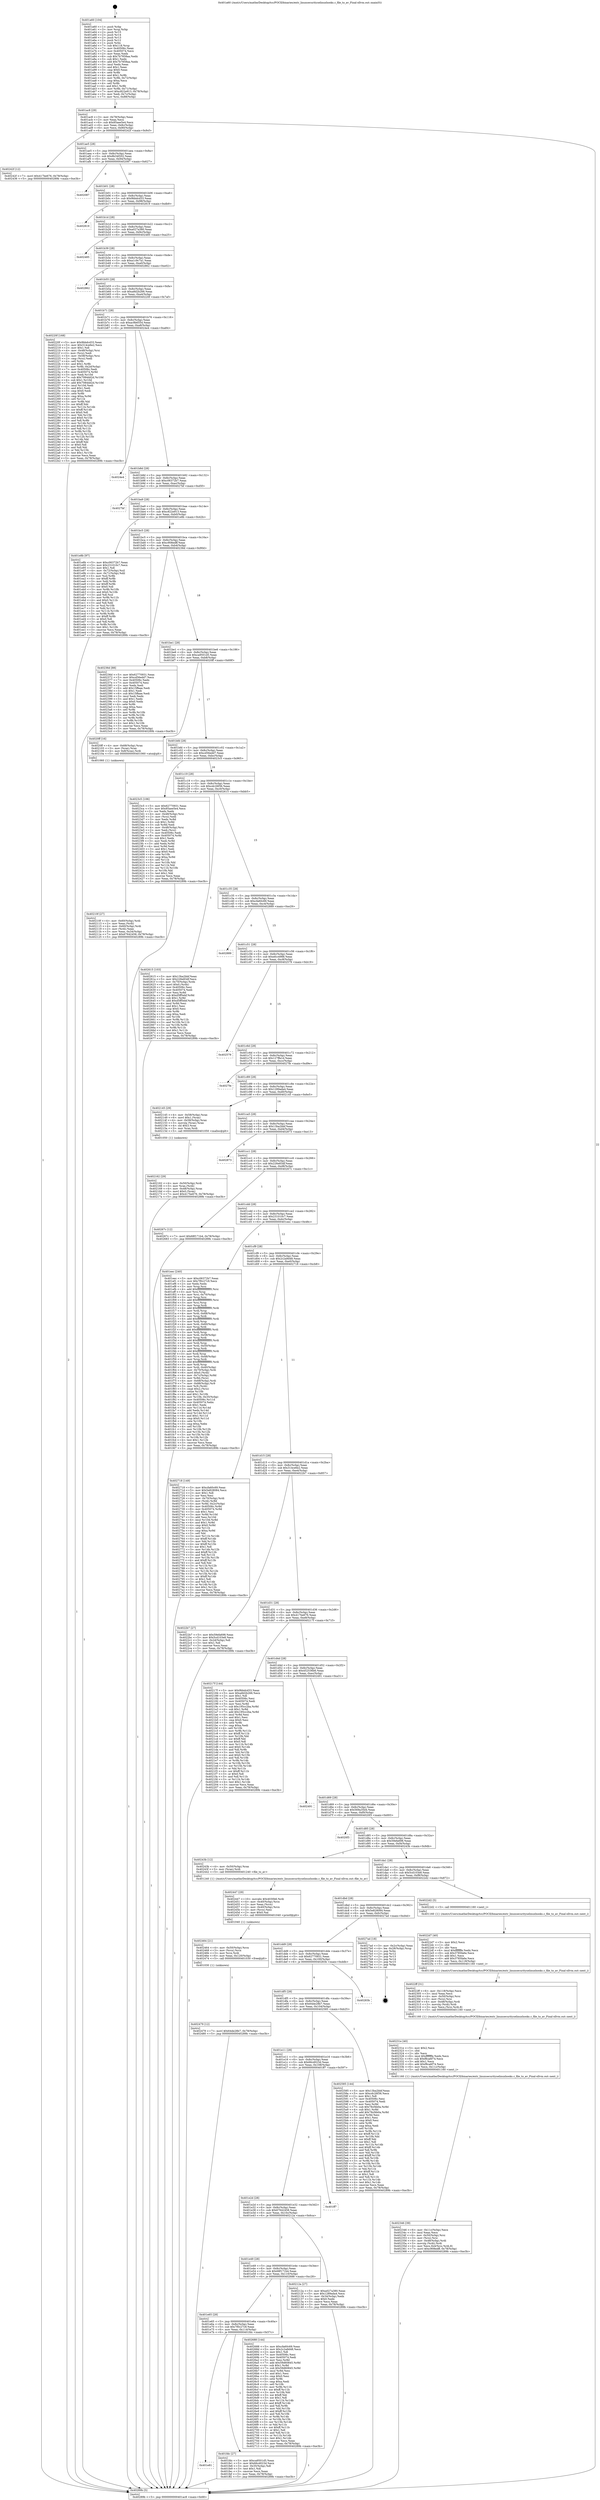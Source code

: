 digraph "0x401a60" {
  label = "0x401a60 (/mnt/c/Users/mathe/Desktop/tcc/POCII/binaries/extr_linuxsecurityselinuxhooks.c_file_to_av_Final-ollvm.out::main(0))"
  labelloc = "t"
  node[shape=record]

  Entry [label="",width=0.3,height=0.3,shape=circle,fillcolor=black,style=filled]
  "0x401ac8" [label="{
     0x401ac8 [29]\l
     | [instrs]\l
     &nbsp;&nbsp;0x401ac8 \<+3\>: mov -0x78(%rbp),%eax\l
     &nbsp;&nbsp;0x401acb \<+2\>: mov %eax,%ecx\l
     &nbsp;&nbsp;0x401acd \<+6\>: sub $0x85aee5e4,%ecx\l
     &nbsp;&nbsp;0x401ad3 \<+6\>: mov %eax,-0x8c(%rbp)\l
     &nbsp;&nbsp;0x401ad9 \<+6\>: mov %ecx,-0x90(%rbp)\l
     &nbsp;&nbsp;0x401adf \<+6\>: je 000000000040242f \<main+0x9cf\>\l
  }"]
  "0x40242f" [label="{
     0x40242f [12]\l
     | [instrs]\l
     &nbsp;&nbsp;0x40242f \<+7\>: movl $0x417be676,-0x78(%rbp)\l
     &nbsp;&nbsp;0x402436 \<+5\>: jmp 000000000040289b \<main+0xe3b\>\l
  }"]
  "0x401ae5" [label="{
     0x401ae5 [28]\l
     | [instrs]\l
     &nbsp;&nbsp;0x401ae5 \<+5\>: jmp 0000000000401aea \<main+0x8a\>\l
     &nbsp;&nbsp;0x401aea \<+6\>: mov -0x8c(%rbp),%eax\l
     &nbsp;&nbsp;0x401af0 \<+5\>: sub $0x8b34f202,%eax\l
     &nbsp;&nbsp;0x401af5 \<+6\>: mov %eax,-0x94(%rbp)\l
     &nbsp;&nbsp;0x401afb \<+6\>: je 0000000000402087 \<main+0x627\>\l
  }"]
  Exit [label="",width=0.3,height=0.3,shape=circle,fillcolor=black,style=filled,peripheries=2]
  "0x402087" [label="{
     0x402087\l
  }", style=dashed]
  "0x401b01" [label="{
     0x401b01 [28]\l
     | [instrs]\l
     &nbsp;&nbsp;0x401b01 \<+5\>: jmp 0000000000401b06 \<main+0xa6\>\l
     &nbsp;&nbsp;0x401b06 \<+6\>: mov -0x8c(%rbp),%eax\l
     &nbsp;&nbsp;0x401b0c \<+5\>: sub $0x9bbdcd33,%eax\l
     &nbsp;&nbsp;0x401b11 \<+6\>: mov %eax,-0x98(%rbp)\l
     &nbsp;&nbsp;0x401b17 \<+6\>: je 0000000000402819 \<main+0xdb9\>\l
  }"]
  "0x402479" [label="{
     0x402479 [12]\l
     | [instrs]\l
     &nbsp;&nbsp;0x402479 \<+7\>: movl $0x64de28b7,-0x78(%rbp)\l
     &nbsp;&nbsp;0x402480 \<+5\>: jmp 000000000040289b \<main+0xe3b\>\l
  }"]
  "0x402819" [label="{
     0x402819\l
  }", style=dashed]
  "0x401b1d" [label="{
     0x401b1d [28]\l
     | [instrs]\l
     &nbsp;&nbsp;0x401b1d \<+5\>: jmp 0000000000401b22 \<main+0xc2\>\l
     &nbsp;&nbsp;0x401b22 \<+6\>: mov -0x8c(%rbp),%eax\l
     &nbsp;&nbsp;0x401b28 \<+5\>: sub $0xa027a380,%eax\l
     &nbsp;&nbsp;0x401b2d \<+6\>: mov %eax,-0x9c(%rbp)\l
     &nbsp;&nbsp;0x401b33 \<+6\>: je 0000000000402485 \<main+0xa25\>\l
  }"]
  "0x402464" [label="{
     0x402464 [21]\l
     | [instrs]\l
     &nbsp;&nbsp;0x402464 \<+4\>: mov -0x50(%rbp),%rcx\l
     &nbsp;&nbsp;0x402468 \<+3\>: mov (%rcx),%rcx\l
     &nbsp;&nbsp;0x40246b \<+3\>: mov %rcx,%rdi\l
     &nbsp;&nbsp;0x40246e \<+6\>: mov %eax,-0x120(%rbp)\l
     &nbsp;&nbsp;0x402474 \<+5\>: call 0000000000401030 \<free@plt\>\l
     | [calls]\l
     &nbsp;&nbsp;0x401030 \{1\} (unknown)\l
  }"]
  "0x402485" [label="{
     0x402485\l
  }", style=dashed]
  "0x401b39" [label="{
     0x401b39 [28]\l
     | [instrs]\l
     &nbsp;&nbsp;0x401b39 \<+5\>: jmp 0000000000401b3e \<main+0xde\>\l
     &nbsp;&nbsp;0x401b3e \<+6\>: mov -0x8c(%rbp),%eax\l
     &nbsp;&nbsp;0x401b44 \<+5\>: sub $0xa1c9c7a1,%eax\l
     &nbsp;&nbsp;0x401b49 \<+6\>: mov %eax,-0xa0(%rbp)\l
     &nbsp;&nbsp;0x401b4f \<+6\>: je 0000000000402862 \<main+0xe02\>\l
  }"]
  "0x402447" [label="{
     0x402447 [29]\l
     | [instrs]\l
     &nbsp;&nbsp;0x402447 \<+10\>: movabs $0x4030b6,%rdi\l
     &nbsp;&nbsp;0x402451 \<+4\>: mov -0x40(%rbp),%rcx\l
     &nbsp;&nbsp;0x402455 \<+2\>: mov %eax,(%rcx)\l
     &nbsp;&nbsp;0x402457 \<+4\>: mov -0x40(%rbp),%rcx\l
     &nbsp;&nbsp;0x40245b \<+2\>: mov (%rcx),%esi\l
     &nbsp;&nbsp;0x40245d \<+2\>: mov $0x0,%al\l
     &nbsp;&nbsp;0x40245f \<+5\>: call 0000000000401040 \<printf@plt\>\l
     | [calls]\l
     &nbsp;&nbsp;0x401040 \{1\} (unknown)\l
  }"]
  "0x402862" [label="{
     0x402862\l
  }", style=dashed]
  "0x401b55" [label="{
     0x401b55 [28]\l
     | [instrs]\l
     &nbsp;&nbsp;0x401b55 \<+5\>: jmp 0000000000401b5a \<main+0xfa\>\l
     &nbsp;&nbsp;0x401b5a \<+6\>: mov -0x8c(%rbp),%eax\l
     &nbsp;&nbsp;0x401b60 \<+5\>: sub $0xa8d2b266,%eax\l
     &nbsp;&nbsp;0x401b65 \<+6\>: mov %eax,-0xa4(%rbp)\l
     &nbsp;&nbsp;0x401b6b \<+6\>: je 000000000040220f \<main+0x7af\>\l
  }"]
  "0x402346" [label="{
     0x402346 [39]\l
     | [instrs]\l
     &nbsp;&nbsp;0x402346 \<+6\>: mov -0x11c(%rbp),%ecx\l
     &nbsp;&nbsp;0x40234c \<+3\>: imul %eax,%ecx\l
     &nbsp;&nbsp;0x40234f \<+4\>: mov -0x50(%rbp),%rsi\l
     &nbsp;&nbsp;0x402353 \<+3\>: mov (%rsi),%rsi\l
     &nbsp;&nbsp;0x402356 \<+4\>: mov -0x48(%rbp),%rdi\l
     &nbsp;&nbsp;0x40235a \<+3\>: movslq (%rdi),%rdi\l
     &nbsp;&nbsp;0x40235d \<+4\>: mov %ecx,0x4(%rsi,%rdi,8)\l
     &nbsp;&nbsp;0x402361 \<+7\>: movl $0xc908edff,-0x78(%rbp)\l
     &nbsp;&nbsp;0x402368 \<+5\>: jmp 000000000040289b \<main+0xe3b\>\l
  }"]
  "0x40220f" [label="{
     0x40220f [168]\l
     | [instrs]\l
     &nbsp;&nbsp;0x40220f \<+5\>: mov $0x9bbdcd33,%eax\l
     &nbsp;&nbsp;0x402214 \<+5\>: mov $0x314ce6e2,%ecx\l
     &nbsp;&nbsp;0x402219 \<+2\>: mov $0x1,%dl\l
     &nbsp;&nbsp;0x40221b \<+4\>: mov -0x48(%rbp),%rsi\l
     &nbsp;&nbsp;0x40221f \<+2\>: mov (%rsi),%edi\l
     &nbsp;&nbsp;0x402221 \<+4\>: mov -0x58(%rbp),%rsi\l
     &nbsp;&nbsp;0x402225 \<+2\>: cmp (%rsi),%edi\l
     &nbsp;&nbsp;0x402227 \<+4\>: setl %r8b\l
     &nbsp;&nbsp;0x40222b \<+4\>: and $0x1,%r8b\l
     &nbsp;&nbsp;0x40222f \<+4\>: mov %r8b,-0x2d(%rbp)\l
     &nbsp;&nbsp;0x402233 \<+7\>: mov 0x40506c,%edi\l
     &nbsp;&nbsp;0x40223a \<+8\>: mov 0x405074,%r9d\l
     &nbsp;&nbsp;0x402242 \<+3\>: mov %edi,%r10d\l
     &nbsp;&nbsp;0x402245 \<+7\>: sub $0x7084dd2d,%r10d\l
     &nbsp;&nbsp;0x40224c \<+4\>: sub $0x1,%r10d\l
     &nbsp;&nbsp;0x402250 \<+7\>: add $0x7084dd2d,%r10d\l
     &nbsp;&nbsp;0x402257 \<+4\>: imul %r10d,%edi\l
     &nbsp;&nbsp;0x40225b \<+3\>: and $0x1,%edi\l
     &nbsp;&nbsp;0x40225e \<+3\>: cmp $0x0,%edi\l
     &nbsp;&nbsp;0x402261 \<+4\>: sete %r8b\l
     &nbsp;&nbsp;0x402265 \<+4\>: cmp $0xa,%r9d\l
     &nbsp;&nbsp;0x402269 \<+4\>: setl %r11b\l
     &nbsp;&nbsp;0x40226d \<+3\>: mov %r8b,%bl\l
     &nbsp;&nbsp;0x402270 \<+3\>: xor $0xff,%bl\l
     &nbsp;&nbsp;0x402273 \<+3\>: mov %r11b,%r14b\l
     &nbsp;&nbsp;0x402276 \<+4\>: xor $0xff,%r14b\l
     &nbsp;&nbsp;0x40227a \<+3\>: xor $0x0,%dl\l
     &nbsp;&nbsp;0x40227d \<+3\>: mov %bl,%r15b\l
     &nbsp;&nbsp;0x402280 \<+4\>: and $0x0,%r15b\l
     &nbsp;&nbsp;0x402284 \<+3\>: and %dl,%r8b\l
     &nbsp;&nbsp;0x402287 \<+3\>: mov %r14b,%r12b\l
     &nbsp;&nbsp;0x40228a \<+4\>: and $0x0,%r12b\l
     &nbsp;&nbsp;0x40228e \<+3\>: and %dl,%r11b\l
     &nbsp;&nbsp;0x402291 \<+3\>: or %r8b,%r15b\l
     &nbsp;&nbsp;0x402294 \<+3\>: or %r11b,%r12b\l
     &nbsp;&nbsp;0x402297 \<+3\>: xor %r12b,%r15b\l
     &nbsp;&nbsp;0x40229a \<+3\>: or %r14b,%bl\l
     &nbsp;&nbsp;0x40229d \<+3\>: xor $0xff,%bl\l
     &nbsp;&nbsp;0x4022a0 \<+3\>: or $0x0,%dl\l
     &nbsp;&nbsp;0x4022a3 \<+2\>: and %dl,%bl\l
     &nbsp;&nbsp;0x4022a5 \<+3\>: or %bl,%r15b\l
     &nbsp;&nbsp;0x4022a8 \<+4\>: test $0x1,%r15b\l
     &nbsp;&nbsp;0x4022ac \<+3\>: cmovne %ecx,%eax\l
     &nbsp;&nbsp;0x4022af \<+3\>: mov %eax,-0x78(%rbp)\l
     &nbsp;&nbsp;0x4022b2 \<+5\>: jmp 000000000040289b \<main+0xe3b\>\l
  }"]
  "0x401b71" [label="{
     0x401b71 [28]\l
     | [instrs]\l
     &nbsp;&nbsp;0x401b71 \<+5\>: jmp 0000000000401b76 \<main+0x116\>\l
     &nbsp;&nbsp;0x401b76 \<+6\>: mov -0x8c(%rbp),%eax\l
     &nbsp;&nbsp;0x401b7c \<+5\>: sub $0xac9b6554,%eax\l
     &nbsp;&nbsp;0x401b81 \<+6\>: mov %eax,-0xa8(%rbp)\l
     &nbsp;&nbsp;0x401b87 \<+6\>: je 00000000004024e4 \<main+0xa84\>\l
  }"]
  "0x40231e" [label="{
     0x40231e [40]\l
     | [instrs]\l
     &nbsp;&nbsp;0x40231e \<+5\>: mov $0x2,%ecx\l
     &nbsp;&nbsp;0x402323 \<+1\>: cltd\l
     &nbsp;&nbsp;0x402324 \<+2\>: idiv %ecx\l
     &nbsp;&nbsp;0x402326 \<+6\>: imul $0xfffffffe,%edx,%ecx\l
     &nbsp;&nbsp;0x40232c \<+6\>: sub $0xf8ca6f74,%ecx\l
     &nbsp;&nbsp;0x402332 \<+3\>: add $0x1,%ecx\l
     &nbsp;&nbsp;0x402335 \<+6\>: add $0xf8ca6f74,%ecx\l
     &nbsp;&nbsp;0x40233b \<+6\>: mov %ecx,-0x11c(%rbp)\l
     &nbsp;&nbsp;0x402341 \<+5\>: call 0000000000401160 \<next_i\>\l
     | [calls]\l
     &nbsp;&nbsp;0x401160 \{1\} (/mnt/c/Users/mathe/Desktop/tcc/POCII/binaries/extr_linuxsecurityselinuxhooks.c_file_to_av_Final-ollvm.out::next_i)\l
  }"]
  "0x4024e4" [label="{
     0x4024e4\l
  }", style=dashed]
  "0x401b8d" [label="{
     0x401b8d [28]\l
     | [instrs]\l
     &nbsp;&nbsp;0x401b8d \<+5\>: jmp 0000000000401b92 \<main+0x132\>\l
     &nbsp;&nbsp;0x401b92 \<+6\>: mov -0x8c(%rbp),%eax\l
     &nbsp;&nbsp;0x401b98 \<+5\>: sub $0xc06372b7,%eax\l
     &nbsp;&nbsp;0x401b9d \<+6\>: mov %eax,-0xac(%rbp)\l
     &nbsp;&nbsp;0x401ba3 \<+6\>: je 00000000004027bf \<main+0xd5f\>\l
  }"]
  "0x4022ff" [label="{
     0x4022ff [31]\l
     | [instrs]\l
     &nbsp;&nbsp;0x4022ff \<+6\>: mov -0x118(%rbp),%ecx\l
     &nbsp;&nbsp;0x402305 \<+3\>: imul %eax,%ecx\l
     &nbsp;&nbsp;0x402308 \<+4\>: mov -0x50(%rbp),%rsi\l
     &nbsp;&nbsp;0x40230c \<+3\>: mov (%rsi),%rsi\l
     &nbsp;&nbsp;0x40230f \<+4\>: mov -0x48(%rbp),%rdi\l
     &nbsp;&nbsp;0x402313 \<+3\>: movslq (%rdi),%rdi\l
     &nbsp;&nbsp;0x402316 \<+3\>: mov %ecx,(%rsi,%rdi,8)\l
     &nbsp;&nbsp;0x402319 \<+5\>: call 0000000000401160 \<next_i\>\l
     | [calls]\l
     &nbsp;&nbsp;0x401160 \{1\} (/mnt/c/Users/mathe/Desktop/tcc/POCII/binaries/extr_linuxsecurityselinuxhooks.c_file_to_av_Final-ollvm.out::next_i)\l
  }"]
  "0x4027bf" [label="{
     0x4027bf\l
  }", style=dashed]
  "0x401ba9" [label="{
     0x401ba9 [28]\l
     | [instrs]\l
     &nbsp;&nbsp;0x401ba9 \<+5\>: jmp 0000000000401bae \<main+0x14e\>\l
     &nbsp;&nbsp;0x401bae \<+6\>: mov -0x8c(%rbp),%eax\l
     &nbsp;&nbsp;0x401bb4 \<+5\>: sub $0xc822e913,%eax\l
     &nbsp;&nbsp;0x401bb9 \<+6\>: mov %eax,-0xb0(%rbp)\l
     &nbsp;&nbsp;0x401bbf \<+6\>: je 0000000000401e8b \<main+0x42b\>\l
  }"]
  "0x4022d7" [label="{
     0x4022d7 [40]\l
     | [instrs]\l
     &nbsp;&nbsp;0x4022d7 \<+5\>: mov $0x2,%ecx\l
     &nbsp;&nbsp;0x4022dc \<+1\>: cltd\l
     &nbsp;&nbsp;0x4022dd \<+2\>: idiv %ecx\l
     &nbsp;&nbsp;0x4022df \<+6\>: imul $0xfffffffe,%edx,%ecx\l
     &nbsp;&nbsp;0x4022e5 \<+6\>: sub $0x3785fa6e,%ecx\l
     &nbsp;&nbsp;0x4022eb \<+3\>: add $0x1,%ecx\l
     &nbsp;&nbsp;0x4022ee \<+6\>: add $0x3785fa6e,%ecx\l
     &nbsp;&nbsp;0x4022f4 \<+6\>: mov %ecx,-0x118(%rbp)\l
     &nbsp;&nbsp;0x4022fa \<+5\>: call 0000000000401160 \<next_i\>\l
     | [calls]\l
     &nbsp;&nbsp;0x401160 \{1\} (/mnt/c/Users/mathe/Desktop/tcc/POCII/binaries/extr_linuxsecurityselinuxhooks.c_file_to_av_Final-ollvm.out::next_i)\l
  }"]
  "0x401e8b" [label="{
     0x401e8b [97]\l
     | [instrs]\l
     &nbsp;&nbsp;0x401e8b \<+5\>: mov $0xc06372b7,%eax\l
     &nbsp;&nbsp;0x401e90 \<+5\>: mov $0x231010c7,%ecx\l
     &nbsp;&nbsp;0x401e95 \<+2\>: mov $0x1,%dl\l
     &nbsp;&nbsp;0x401e97 \<+4\>: mov -0x72(%rbp),%sil\l
     &nbsp;&nbsp;0x401e9b \<+4\>: mov -0x71(%rbp),%dil\l
     &nbsp;&nbsp;0x401e9f \<+3\>: mov %sil,%r8b\l
     &nbsp;&nbsp;0x401ea2 \<+4\>: xor $0xff,%r8b\l
     &nbsp;&nbsp;0x401ea6 \<+3\>: mov %dil,%r9b\l
     &nbsp;&nbsp;0x401ea9 \<+4\>: xor $0xff,%r9b\l
     &nbsp;&nbsp;0x401ead \<+3\>: xor $0x0,%dl\l
     &nbsp;&nbsp;0x401eb0 \<+3\>: mov %r8b,%r10b\l
     &nbsp;&nbsp;0x401eb3 \<+4\>: and $0x0,%r10b\l
     &nbsp;&nbsp;0x401eb7 \<+3\>: and %dl,%sil\l
     &nbsp;&nbsp;0x401eba \<+3\>: mov %r9b,%r11b\l
     &nbsp;&nbsp;0x401ebd \<+4\>: and $0x0,%r11b\l
     &nbsp;&nbsp;0x401ec1 \<+3\>: and %dl,%dil\l
     &nbsp;&nbsp;0x401ec4 \<+3\>: or %sil,%r10b\l
     &nbsp;&nbsp;0x401ec7 \<+3\>: or %dil,%r11b\l
     &nbsp;&nbsp;0x401eca \<+3\>: xor %r11b,%r10b\l
     &nbsp;&nbsp;0x401ecd \<+3\>: or %r9b,%r8b\l
     &nbsp;&nbsp;0x401ed0 \<+4\>: xor $0xff,%r8b\l
     &nbsp;&nbsp;0x401ed4 \<+3\>: or $0x0,%dl\l
     &nbsp;&nbsp;0x401ed7 \<+3\>: and %dl,%r8b\l
     &nbsp;&nbsp;0x401eda \<+3\>: or %r8b,%r10b\l
     &nbsp;&nbsp;0x401edd \<+4\>: test $0x1,%r10b\l
     &nbsp;&nbsp;0x401ee1 \<+3\>: cmovne %ecx,%eax\l
     &nbsp;&nbsp;0x401ee4 \<+3\>: mov %eax,-0x78(%rbp)\l
     &nbsp;&nbsp;0x401ee7 \<+5\>: jmp 000000000040289b \<main+0xe3b\>\l
  }"]
  "0x401bc5" [label="{
     0x401bc5 [28]\l
     | [instrs]\l
     &nbsp;&nbsp;0x401bc5 \<+5\>: jmp 0000000000401bca \<main+0x16a\>\l
     &nbsp;&nbsp;0x401bca \<+6\>: mov -0x8c(%rbp),%eax\l
     &nbsp;&nbsp;0x401bd0 \<+5\>: sub $0xc908edff,%eax\l
     &nbsp;&nbsp;0x401bd5 \<+6\>: mov %eax,-0xb4(%rbp)\l
     &nbsp;&nbsp;0x401bdb \<+6\>: je 000000000040236d \<main+0x90d\>\l
  }"]
  "0x40289b" [label="{
     0x40289b [5]\l
     | [instrs]\l
     &nbsp;&nbsp;0x40289b \<+5\>: jmp 0000000000401ac8 \<main+0x68\>\l
  }"]
  "0x401a60" [label="{
     0x401a60 [104]\l
     | [instrs]\l
     &nbsp;&nbsp;0x401a60 \<+1\>: push %rbp\l
     &nbsp;&nbsp;0x401a61 \<+3\>: mov %rsp,%rbp\l
     &nbsp;&nbsp;0x401a64 \<+2\>: push %r15\l
     &nbsp;&nbsp;0x401a66 \<+2\>: push %r14\l
     &nbsp;&nbsp;0x401a68 \<+2\>: push %r13\l
     &nbsp;&nbsp;0x401a6a \<+2\>: push %r12\l
     &nbsp;&nbsp;0x401a6c \<+1\>: push %rbx\l
     &nbsp;&nbsp;0x401a6d \<+7\>: sub $0x118,%rsp\l
     &nbsp;&nbsp;0x401a74 \<+7\>: mov 0x40506c,%eax\l
     &nbsp;&nbsp;0x401a7b \<+7\>: mov 0x405074,%ecx\l
     &nbsp;&nbsp;0x401a82 \<+2\>: mov %eax,%edx\l
     &nbsp;&nbsp;0x401a84 \<+6\>: sub $0x7b7858aa,%edx\l
     &nbsp;&nbsp;0x401a8a \<+3\>: sub $0x1,%edx\l
     &nbsp;&nbsp;0x401a8d \<+6\>: add $0x7b7858aa,%edx\l
     &nbsp;&nbsp;0x401a93 \<+3\>: imul %edx,%eax\l
     &nbsp;&nbsp;0x401a96 \<+3\>: and $0x1,%eax\l
     &nbsp;&nbsp;0x401a99 \<+3\>: cmp $0x0,%eax\l
     &nbsp;&nbsp;0x401a9c \<+4\>: sete %r8b\l
     &nbsp;&nbsp;0x401aa0 \<+4\>: and $0x1,%r8b\l
     &nbsp;&nbsp;0x401aa4 \<+4\>: mov %r8b,-0x72(%rbp)\l
     &nbsp;&nbsp;0x401aa8 \<+3\>: cmp $0xa,%ecx\l
     &nbsp;&nbsp;0x401aab \<+4\>: setl %r8b\l
     &nbsp;&nbsp;0x401aaf \<+4\>: and $0x1,%r8b\l
     &nbsp;&nbsp;0x401ab3 \<+4\>: mov %r8b,-0x71(%rbp)\l
     &nbsp;&nbsp;0x401ab7 \<+7\>: movl $0xc822e913,-0x78(%rbp)\l
     &nbsp;&nbsp;0x401abe \<+3\>: mov %edi,-0x7c(%rbp)\l
     &nbsp;&nbsp;0x401ac1 \<+7\>: mov %rsi,-0x88(%rbp)\l
  }"]
  "0x402162" [label="{
     0x402162 [29]\l
     | [instrs]\l
     &nbsp;&nbsp;0x402162 \<+4\>: mov -0x50(%rbp),%rdi\l
     &nbsp;&nbsp;0x402166 \<+3\>: mov %rax,(%rdi)\l
     &nbsp;&nbsp;0x402169 \<+4\>: mov -0x48(%rbp),%rax\l
     &nbsp;&nbsp;0x40216d \<+6\>: movl $0x0,(%rax)\l
     &nbsp;&nbsp;0x402173 \<+7\>: movl $0x417be676,-0x78(%rbp)\l
     &nbsp;&nbsp;0x40217a \<+5\>: jmp 000000000040289b \<main+0xe3b\>\l
  }"]
  "0x40236d" [label="{
     0x40236d [88]\l
     | [instrs]\l
     &nbsp;&nbsp;0x40236d \<+5\>: mov $0x62770931,%eax\l
     &nbsp;&nbsp;0x402372 \<+5\>: mov $0xcd56edd7,%ecx\l
     &nbsp;&nbsp;0x402377 \<+7\>: mov 0x40506c,%edx\l
     &nbsp;&nbsp;0x40237e \<+7\>: mov 0x405074,%esi\l
     &nbsp;&nbsp;0x402385 \<+2\>: mov %edx,%edi\l
     &nbsp;&nbsp;0x402387 \<+6\>: add $0x15ffaae,%edi\l
     &nbsp;&nbsp;0x40238d \<+3\>: sub $0x1,%edi\l
     &nbsp;&nbsp;0x402390 \<+6\>: sub $0x15ffaae,%edi\l
     &nbsp;&nbsp;0x402396 \<+3\>: imul %edi,%edx\l
     &nbsp;&nbsp;0x402399 \<+3\>: and $0x1,%edx\l
     &nbsp;&nbsp;0x40239c \<+3\>: cmp $0x0,%edx\l
     &nbsp;&nbsp;0x40239f \<+4\>: sete %r8b\l
     &nbsp;&nbsp;0x4023a3 \<+3\>: cmp $0xa,%esi\l
     &nbsp;&nbsp;0x4023a6 \<+4\>: setl %r9b\l
     &nbsp;&nbsp;0x4023aa \<+3\>: mov %r8b,%r10b\l
     &nbsp;&nbsp;0x4023ad \<+3\>: and %r9b,%r10b\l
     &nbsp;&nbsp;0x4023b0 \<+3\>: xor %r9b,%r8b\l
     &nbsp;&nbsp;0x4023b3 \<+3\>: or %r8b,%r10b\l
     &nbsp;&nbsp;0x4023b6 \<+4\>: test $0x1,%r10b\l
     &nbsp;&nbsp;0x4023ba \<+3\>: cmovne %ecx,%eax\l
     &nbsp;&nbsp;0x4023bd \<+3\>: mov %eax,-0x78(%rbp)\l
     &nbsp;&nbsp;0x4023c0 \<+5\>: jmp 000000000040289b \<main+0xe3b\>\l
  }"]
  "0x401be1" [label="{
     0x401be1 [28]\l
     | [instrs]\l
     &nbsp;&nbsp;0x401be1 \<+5\>: jmp 0000000000401be6 \<main+0x186\>\l
     &nbsp;&nbsp;0x401be6 \<+6\>: mov -0x8c(%rbp),%eax\l
     &nbsp;&nbsp;0x401bec \<+5\>: sub $0xca9501d5,%eax\l
     &nbsp;&nbsp;0x401bf1 \<+6\>: mov %eax,-0xb8(%rbp)\l
     &nbsp;&nbsp;0x401bf7 \<+6\>: je 00000000004020ff \<main+0x69f\>\l
  }"]
  "0x40210f" [label="{
     0x40210f [27]\l
     | [instrs]\l
     &nbsp;&nbsp;0x40210f \<+4\>: mov -0x60(%rbp),%rdi\l
     &nbsp;&nbsp;0x402113 \<+2\>: mov %eax,(%rdi)\l
     &nbsp;&nbsp;0x402115 \<+4\>: mov -0x60(%rbp),%rdi\l
     &nbsp;&nbsp;0x402119 \<+2\>: mov (%rdi),%eax\l
     &nbsp;&nbsp;0x40211b \<+3\>: mov %eax,-0x34(%rbp)\l
     &nbsp;&nbsp;0x40211e \<+7\>: movl $0x67642458,-0x78(%rbp)\l
     &nbsp;&nbsp;0x402125 \<+5\>: jmp 000000000040289b \<main+0xe3b\>\l
  }"]
  "0x4020ff" [label="{
     0x4020ff [16]\l
     | [instrs]\l
     &nbsp;&nbsp;0x4020ff \<+4\>: mov -0x68(%rbp),%rax\l
     &nbsp;&nbsp;0x402103 \<+3\>: mov (%rax),%rax\l
     &nbsp;&nbsp;0x402106 \<+4\>: mov 0x8(%rax),%rdi\l
     &nbsp;&nbsp;0x40210a \<+5\>: call 0000000000401060 \<atoi@plt\>\l
     | [calls]\l
     &nbsp;&nbsp;0x401060 \{1\} (unknown)\l
  }"]
  "0x401bfd" [label="{
     0x401bfd [28]\l
     | [instrs]\l
     &nbsp;&nbsp;0x401bfd \<+5\>: jmp 0000000000401c02 \<main+0x1a2\>\l
     &nbsp;&nbsp;0x401c02 \<+6\>: mov -0x8c(%rbp),%eax\l
     &nbsp;&nbsp;0x401c08 \<+5\>: sub $0xcd56edd7,%eax\l
     &nbsp;&nbsp;0x401c0d \<+6\>: mov %eax,-0xbc(%rbp)\l
     &nbsp;&nbsp;0x401c13 \<+6\>: je 00000000004023c5 \<main+0x965\>\l
  }"]
  "0x401e81" [label="{
     0x401e81\l
  }", style=dashed]
  "0x4023c5" [label="{
     0x4023c5 [106]\l
     | [instrs]\l
     &nbsp;&nbsp;0x4023c5 \<+5\>: mov $0x62770931,%eax\l
     &nbsp;&nbsp;0x4023ca \<+5\>: mov $0x85aee5e4,%ecx\l
     &nbsp;&nbsp;0x4023cf \<+2\>: xor %edx,%edx\l
     &nbsp;&nbsp;0x4023d1 \<+4\>: mov -0x48(%rbp),%rsi\l
     &nbsp;&nbsp;0x4023d5 \<+2\>: mov (%rsi),%edi\l
     &nbsp;&nbsp;0x4023d7 \<+3\>: mov %edx,%r8d\l
     &nbsp;&nbsp;0x4023da \<+4\>: sub $0x1,%r8d\l
     &nbsp;&nbsp;0x4023de \<+3\>: sub %r8d,%edi\l
     &nbsp;&nbsp;0x4023e1 \<+4\>: mov -0x48(%rbp),%rsi\l
     &nbsp;&nbsp;0x4023e5 \<+2\>: mov %edi,(%rsi)\l
     &nbsp;&nbsp;0x4023e7 \<+7\>: mov 0x40506c,%edi\l
     &nbsp;&nbsp;0x4023ee \<+8\>: mov 0x405074,%r8d\l
     &nbsp;&nbsp;0x4023f6 \<+3\>: sub $0x1,%edx\l
     &nbsp;&nbsp;0x4023f9 \<+3\>: mov %edi,%r9d\l
     &nbsp;&nbsp;0x4023fc \<+3\>: add %edx,%r9d\l
     &nbsp;&nbsp;0x4023ff \<+4\>: imul %r9d,%edi\l
     &nbsp;&nbsp;0x402403 \<+3\>: and $0x1,%edi\l
     &nbsp;&nbsp;0x402406 \<+3\>: cmp $0x0,%edi\l
     &nbsp;&nbsp;0x402409 \<+4\>: sete %r10b\l
     &nbsp;&nbsp;0x40240d \<+4\>: cmp $0xa,%r8d\l
     &nbsp;&nbsp;0x402411 \<+4\>: setl %r11b\l
     &nbsp;&nbsp;0x402415 \<+3\>: mov %r10b,%bl\l
     &nbsp;&nbsp;0x402418 \<+3\>: and %r11b,%bl\l
     &nbsp;&nbsp;0x40241b \<+3\>: xor %r11b,%r10b\l
     &nbsp;&nbsp;0x40241e \<+3\>: or %r10b,%bl\l
     &nbsp;&nbsp;0x402421 \<+3\>: test $0x1,%bl\l
     &nbsp;&nbsp;0x402424 \<+3\>: cmovne %ecx,%eax\l
     &nbsp;&nbsp;0x402427 \<+3\>: mov %eax,-0x78(%rbp)\l
     &nbsp;&nbsp;0x40242a \<+5\>: jmp 000000000040289b \<main+0xe3b\>\l
  }"]
  "0x401c19" [label="{
     0x401c19 [28]\l
     | [instrs]\l
     &nbsp;&nbsp;0x401c19 \<+5\>: jmp 0000000000401c1e \<main+0x1be\>\l
     &nbsp;&nbsp;0x401c1e \<+6\>: mov -0x8c(%rbp),%eax\l
     &nbsp;&nbsp;0x401c24 \<+5\>: sub $0xcdc26f36,%eax\l
     &nbsp;&nbsp;0x401c29 \<+6\>: mov %eax,-0xc0(%rbp)\l
     &nbsp;&nbsp;0x401c2f \<+6\>: je 0000000000402615 \<main+0xbb5\>\l
  }"]
  "0x401fdc" [label="{
     0x401fdc [27]\l
     | [instrs]\l
     &nbsp;&nbsp;0x401fdc \<+5\>: mov $0xca9501d5,%eax\l
     &nbsp;&nbsp;0x401fe1 \<+5\>: mov $0x66cd023d,%ecx\l
     &nbsp;&nbsp;0x401fe6 \<+3\>: mov -0x35(%rbp),%dl\l
     &nbsp;&nbsp;0x401fe9 \<+3\>: test $0x1,%dl\l
     &nbsp;&nbsp;0x401fec \<+3\>: cmovne %ecx,%eax\l
     &nbsp;&nbsp;0x401fef \<+3\>: mov %eax,-0x78(%rbp)\l
     &nbsp;&nbsp;0x401ff2 \<+5\>: jmp 000000000040289b \<main+0xe3b\>\l
  }"]
  "0x402615" [label="{
     0x402615 [103]\l
     | [instrs]\l
     &nbsp;&nbsp;0x402615 \<+5\>: mov $0x13ba2bbf,%eax\l
     &nbsp;&nbsp;0x40261a \<+5\>: mov $0x226e83df,%ecx\l
     &nbsp;&nbsp;0x40261f \<+4\>: mov -0x70(%rbp),%rdx\l
     &nbsp;&nbsp;0x402623 \<+6\>: movl $0x0,(%rdx)\l
     &nbsp;&nbsp;0x402629 \<+7\>: mov 0x40506c,%esi\l
     &nbsp;&nbsp;0x402630 \<+7\>: mov 0x405074,%edi\l
     &nbsp;&nbsp;0x402637 \<+3\>: mov %esi,%r8d\l
     &nbsp;&nbsp;0x40263a \<+7\>: sub $0xd5ff5ebf,%r8d\l
     &nbsp;&nbsp;0x402641 \<+4\>: sub $0x1,%r8d\l
     &nbsp;&nbsp;0x402645 \<+7\>: add $0xd5ff5ebf,%r8d\l
     &nbsp;&nbsp;0x40264c \<+4\>: imul %r8d,%esi\l
     &nbsp;&nbsp;0x402650 \<+3\>: and $0x1,%esi\l
     &nbsp;&nbsp;0x402653 \<+3\>: cmp $0x0,%esi\l
     &nbsp;&nbsp;0x402656 \<+4\>: sete %r9b\l
     &nbsp;&nbsp;0x40265a \<+3\>: cmp $0xa,%edi\l
     &nbsp;&nbsp;0x40265d \<+4\>: setl %r10b\l
     &nbsp;&nbsp;0x402661 \<+3\>: mov %r9b,%r11b\l
     &nbsp;&nbsp;0x402664 \<+3\>: and %r10b,%r11b\l
     &nbsp;&nbsp;0x402667 \<+3\>: xor %r10b,%r9b\l
     &nbsp;&nbsp;0x40266a \<+3\>: or %r9b,%r11b\l
     &nbsp;&nbsp;0x40266d \<+4\>: test $0x1,%r11b\l
     &nbsp;&nbsp;0x402671 \<+3\>: cmovne %ecx,%eax\l
     &nbsp;&nbsp;0x402674 \<+3\>: mov %eax,-0x78(%rbp)\l
     &nbsp;&nbsp;0x402677 \<+5\>: jmp 000000000040289b \<main+0xe3b\>\l
  }"]
  "0x401c35" [label="{
     0x401c35 [28]\l
     | [instrs]\l
     &nbsp;&nbsp;0x401c35 \<+5\>: jmp 0000000000401c3a \<main+0x1da\>\l
     &nbsp;&nbsp;0x401c3a \<+6\>: mov -0x8c(%rbp),%eax\l
     &nbsp;&nbsp;0x401c40 \<+5\>: sub $0xcfa60c69,%eax\l
     &nbsp;&nbsp;0x401c45 \<+6\>: mov %eax,-0xc4(%rbp)\l
     &nbsp;&nbsp;0x401c4b \<+6\>: je 0000000000402889 \<main+0xe29\>\l
  }"]
  "0x401e65" [label="{
     0x401e65 [28]\l
     | [instrs]\l
     &nbsp;&nbsp;0x401e65 \<+5\>: jmp 0000000000401e6a \<main+0x40a\>\l
     &nbsp;&nbsp;0x401e6a \<+6\>: mov -0x8c(%rbp),%eax\l
     &nbsp;&nbsp;0x401e70 \<+5\>: sub $0x7f0c27c9,%eax\l
     &nbsp;&nbsp;0x401e75 \<+6\>: mov %eax,-0x114(%rbp)\l
     &nbsp;&nbsp;0x401e7b \<+6\>: je 0000000000401fdc \<main+0x57c\>\l
  }"]
  "0x402889" [label="{
     0x402889\l
  }", style=dashed]
  "0x401c51" [label="{
     0x401c51 [28]\l
     | [instrs]\l
     &nbsp;&nbsp;0x401c51 \<+5\>: jmp 0000000000401c56 \<main+0x1f6\>\l
     &nbsp;&nbsp;0x401c56 \<+6\>: mov -0x8c(%rbp),%eax\l
     &nbsp;&nbsp;0x401c5c \<+5\>: sub $0xefcc4988,%eax\l
     &nbsp;&nbsp;0x401c61 \<+6\>: mov %eax,-0xc8(%rbp)\l
     &nbsp;&nbsp;0x401c67 \<+6\>: je 0000000000402579 \<main+0xb19\>\l
  }"]
  "0x402688" [label="{
     0x402688 [144]\l
     | [instrs]\l
     &nbsp;&nbsp;0x402688 \<+5\>: mov $0xcfa60c69,%eax\l
     &nbsp;&nbsp;0x40268d \<+5\>: mov $0x2c2a9d48,%ecx\l
     &nbsp;&nbsp;0x402692 \<+2\>: mov $0x1,%dl\l
     &nbsp;&nbsp;0x402694 \<+7\>: mov 0x40506c,%esi\l
     &nbsp;&nbsp;0x40269b \<+7\>: mov 0x405074,%edi\l
     &nbsp;&nbsp;0x4026a2 \<+3\>: mov %esi,%r8d\l
     &nbsp;&nbsp;0x4026a5 \<+7\>: add $0x59d60845,%r8d\l
     &nbsp;&nbsp;0x4026ac \<+4\>: sub $0x1,%r8d\l
     &nbsp;&nbsp;0x4026b0 \<+7\>: sub $0x59d60845,%r8d\l
     &nbsp;&nbsp;0x4026b7 \<+4\>: imul %r8d,%esi\l
     &nbsp;&nbsp;0x4026bb \<+3\>: and $0x1,%esi\l
     &nbsp;&nbsp;0x4026be \<+3\>: cmp $0x0,%esi\l
     &nbsp;&nbsp;0x4026c1 \<+4\>: sete %r9b\l
     &nbsp;&nbsp;0x4026c5 \<+3\>: cmp $0xa,%edi\l
     &nbsp;&nbsp;0x4026c8 \<+4\>: setl %r10b\l
     &nbsp;&nbsp;0x4026cc \<+3\>: mov %r9b,%r11b\l
     &nbsp;&nbsp;0x4026cf \<+4\>: xor $0xff,%r11b\l
     &nbsp;&nbsp;0x4026d3 \<+3\>: mov %r10b,%bl\l
     &nbsp;&nbsp;0x4026d6 \<+3\>: xor $0xff,%bl\l
     &nbsp;&nbsp;0x4026d9 \<+3\>: xor $0x1,%dl\l
     &nbsp;&nbsp;0x4026dc \<+3\>: mov %r11b,%r14b\l
     &nbsp;&nbsp;0x4026df \<+4\>: and $0xff,%r14b\l
     &nbsp;&nbsp;0x4026e3 \<+3\>: and %dl,%r9b\l
     &nbsp;&nbsp;0x4026e6 \<+3\>: mov %bl,%r15b\l
     &nbsp;&nbsp;0x4026e9 \<+4\>: and $0xff,%r15b\l
     &nbsp;&nbsp;0x4026ed \<+3\>: and %dl,%r10b\l
     &nbsp;&nbsp;0x4026f0 \<+3\>: or %r9b,%r14b\l
     &nbsp;&nbsp;0x4026f3 \<+3\>: or %r10b,%r15b\l
     &nbsp;&nbsp;0x4026f6 \<+3\>: xor %r15b,%r14b\l
     &nbsp;&nbsp;0x4026f9 \<+3\>: or %bl,%r11b\l
     &nbsp;&nbsp;0x4026fc \<+4\>: xor $0xff,%r11b\l
     &nbsp;&nbsp;0x402700 \<+3\>: or $0x1,%dl\l
     &nbsp;&nbsp;0x402703 \<+3\>: and %dl,%r11b\l
     &nbsp;&nbsp;0x402706 \<+3\>: or %r11b,%r14b\l
     &nbsp;&nbsp;0x402709 \<+4\>: test $0x1,%r14b\l
     &nbsp;&nbsp;0x40270d \<+3\>: cmovne %ecx,%eax\l
     &nbsp;&nbsp;0x402710 \<+3\>: mov %eax,-0x78(%rbp)\l
     &nbsp;&nbsp;0x402713 \<+5\>: jmp 000000000040289b \<main+0xe3b\>\l
  }"]
  "0x402579" [label="{
     0x402579\l
  }", style=dashed]
  "0x401c6d" [label="{
     0x401c6d [28]\l
     | [instrs]\l
     &nbsp;&nbsp;0x401c6d \<+5\>: jmp 0000000000401c72 \<main+0x212\>\l
     &nbsp;&nbsp;0x401c72 \<+6\>: mov -0x8c(%rbp),%eax\l
     &nbsp;&nbsp;0x401c78 \<+5\>: sub $0x127ffa1d,%eax\l
     &nbsp;&nbsp;0x401c7d \<+6\>: mov %eax,-0xcc(%rbp)\l
     &nbsp;&nbsp;0x401c83 \<+6\>: je 00000000004027fe \<main+0xd9e\>\l
  }"]
  "0x401e49" [label="{
     0x401e49 [28]\l
     | [instrs]\l
     &nbsp;&nbsp;0x401e49 \<+5\>: jmp 0000000000401e4e \<main+0x3ee\>\l
     &nbsp;&nbsp;0x401e4e \<+6\>: mov -0x8c(%rbp),%eax\l
     &nbsp;&nbsp;0x401e54 \<+5\>: sub $0x68f171b4,%eax\l
     &nbsp;&nbsp;0x401e59 \<+6\>: mov %eax,-0x110(%rbp)\l
     &nbsp;&nbsp;0x401e5f \<+6\>: je 0000000000402688 \<main+0xc28\>\l
  }"]
  "0x4027fe" [label="{
     0x4027fe\l
  }", style=dashed]
  "0x401c89" [label="{
     0x401c89 [28]\l
     | [instrs]\l
     &nbsp;&nbsp;0x401c89 \<+5\>: jmp 0000000000401c8e \<main+0x22e\>\l
     &nbsp;&nbsp;0x401c8e \<+6\>: mov -0x8c(%rbp),%eax\l
     &nbsp;&nbsp;0x401c94 \<+5\>: sub $0x1289ada4,%eax\l
     &nbsp;&nbsp;0x401c99 \<+6\>: mov %eax,-0xd0(%rbp)\l
     &nbsp;&nbsp;0x401c9f \<+6\>: je 0000000000402145 \<main+0x6e5\>\l
  }"]
  "0x40212a" [label="{
     0x40212a [27]\l
     | [instrs]\l
     &nbsp;&nbsp;0x40212a \<+5\>: mov $0xa027a380,%eax\l
     &nbsp;&nbsp;0x40212f \<+5\>: mov $0x1289ada4,%ecx\l
     &nbsp;&nbsp;0x402134 \<+3\>: mov -0x34(%rbp),%edx\l
     &nbsp;&nbsp;0x402137 \<+3\>: cmp $0x0,%edx\l
     &nbsp;&nbsp;0x40213a \<+3\>: cmove %ecx,%eax\l
     &nbsp;&nbsp;0x40213d \<+3\>: mov %eax,-0x78(%rbp)\l
     &nbsp;&nbsp;0x402140 \<+5\>: jmp 000000000040289b \<main+0xe3b\>\l
  }"]
  "0x402145" [label="{
     0x402145 [29]\l
     | [instrs]\l
     &nbsp;&nbsp;0x402145 \<+4\>: mov -0x58(%rbp),%rax\l
     &nbsp;&nbsp;0x402149 \<+6\>: movl $0x1,(%rax)\l
     &nbsp;&nbsp;0x40214f \<+4\>: mov -0x58(%rbp),%rax\l
     &nbsp;&nbsp;0x402153 \<+3\>: movslq (%rax),%rax\l
     &nbsp;&nbsp;0x402156 \<+4\>: shl $0x3,%rax\l
     &nbsp;&nbsp;0x40215a \<+3\>: mov %rax,%rdi\l
     &nbsp;&nbsp;0x40215d \<+5\>: call 0000000000401050 \<malloc@plt\>\l
     | [calls]\l
     &nbsp;&nbsp;0x401050 \{1\} (unknown)\l
  }"]
  "0x401ca5" [label="{
     0x401ca5 [28]\l
     | [instrs]\l
     &nbsp;&nbsp;0x401ca5 \<+5\>: jmp 0000000000401caa \<main+0x24a\>\l
     &nbsp;&nbsp;0x401caa \<+6\>: mov -0x8c(%rbp),%eax\l
     &nbsp;&nbsp;0x401cb0 \<+5\>: sub $0x13ba2bbf,%eax\l
     &nbsp;&nbsp;0x401cb5 \<+6\>: mov %eax,-0xd4(%rbp)\l
     &nbsp;&nbsp;0x401cbb \<+6\>: je 0000000000402873 \<main+0xe13\>\l
  }"]
  "0x401e2d" [label="{
     0x401e2d [28]\l
     | [instrs]\l
     &nbsp;&nbsp;0x401e2d \<+5\>: jmp 0000000000401e32 \<main+0x3d2\>\l
     &nbsp;&nbsp;0x401e32 \<+6\>: mov -0x8c(%rbp),%eax\l
     &nbsp;&nbsp;0x401e38 \<+5\>: sub $0x67642458,%eax\l
     &nbsp;&nbsp;0x401e3d \<+6\>: mov %eax,-0x10c(%rbp)\l
     &nbsp;&nbsp;0x401e43 \<+6\>: je 000000000040212a \<main+0x6ca\>\l
  }"]
  "0x402873" [label="{
     0x402873\l
  }", style=dashed]
  "0x401cc1" [label="{
     0x401cc1 [28]\l
     | [instrs]\l
     &nbsp;&nbsp;0x401cc1 \<+5\>: jmp 0000000000401cc6 \<main+0x266\>\l
     &nbsp;&nbsp;0x401cc6 \<+6\>: mov -0x8c(%rbp),%eax\l
     &nbsp;&nbsp;0x401ccc \<+5\>: sub $0x226e83df,%eax\l
     &nbsp;&nbsp;0x401cd1 \<+6\>: mov %eax,-0xd8(%rbp)\l
     &nbsp;&nbsp;0x401cd7 \<+6\>: je 000000000040267c \<main+0xc1c\>\l
  }"]
  "0x401ff7" [label="{
     0x401ff7\l
  }", style=dashed]
  "0x40267c" [label="{
     0x40267c [12]\l
     | [instrs]\l
     &nbsp;&nbsp;0x40267c \<+7\>: movl $0x68f171b4,-0x78(%rbp)\l
     &nbsp;&nbsp;0x402683 \<+5\>: jmp 000000000040289b \<main+0xe3b\>\l
  }"]
  "0x401cdd" [label="{
     0x401cdd [28]\l
     | [instrs]\l
     &nbsp;&nbsp;0x401cdd \<+5\>: jmp 0000000000401ce2 \<main+0x282\>\l
     &nbsp;&nbsp;0x401ce2 \<+6\>: mov -0x8c(%rbp),%eax\l
     &nbsp;&nbsp;0x401ce8 \<+5\>: sub $0x231010c7,%eax\l
     &nbsp;&nbsp;0x401ced \<+6\>: mov %eax,-0xdc(%rbp)\l
     &nbsp;&nbsp;0x401cf3 \<+6\>: je 0000000000401eec \<main+0x48c\>\l
  }"]
  "0x401e11" [label="{
     0x401e11 [28]\l
     | [instrs]\l
     &nbsp;&nbsp;0x401e11 \<+5\>: jmp 0000000000401e16 \<main+0x3b6\>\l
     &nbsp;&nbsp;0x401e16 \<+6\>: mov -0x8c(%rbp),%eax\l
     &nbsp;&nbsp;0x401e1c \<+5\>: sub $0x66cd023d,%eax\l
     &nbsp;&nbsp;0x401e21 \<+6\>: mov %eax,-0x108(%rbp)\l
     &nbsp;&nbsp;0x401e27 \<+6\>: je 0000000000401ff7 \<main+0x597\>\l
  }"]
  "0x401eec" [label="{
     0x401eec [240]\l
     | [instrs]\l
     &nbsp;&nbsp;0x401eec \<+5\>: mov $0xc06372b7,%eax\l
     &nbsp;&nbsp;0x401ef1 \<+5\>: mov $0x7f0c27c9,%ecx\l
     &nbsp;&nbsp;0x401ef6 \<+2\>: xor %edx,%edx\l
     &nbsp;&nbsp;0x401ef8 \<+3\>: mov %rsp,%rsi\l
     &nbsp;&nbsp;0x401efb \<+4\>: add $0xfffffffffffffff0,%rsi\l
     &nbsp;&nbsp;0x401eff \<+3\>: mov %rsi,%rsp\l
     &nbsp;&nbsp;0x401f02 \<+4\>: mov %rsi,-0x70(%rbp)\l
     &nbsp;&nbsp;0x401f06 \<+3\>: mov %rsp,%rsi\l
     &nbsp;&nbsp;0x401f09 \<+4\>: add $0xfffffffffffffff0,%rsi\l
     &nbsp;&nbsp;0x401f0d \<+3\>: mov %rsi,%rsp\l
     &nbsp;&nbsp;0x401f10 \<+3\>: mov %rsp,%rdi\l
     &nbsp;&nbsp;0x401f13 \<+4\>: add $0xfffffffffffffff0,%rdi\l
     &nbsp;&nbsp;0x401f17 \<+3\>: mov %rdi,%rsp\l
     &nbsp;&nbsp;0x401f1a \<+4\>: mov %rdi,-0x68(%rbp)\l
     &nbsp;&nbsp;0x401f1e \<+3\>: mov %rsp,%rdi\l
     &nbsp;&nbsp;0x401f21 \<+4\>: add $0xfffffffffffffff0,%rdi\l
     &nbsp;&nbsp;0x401f25 \<+3\>: mov %rdi,%rsp\l
     &nbsp;&nbsp;0x401f28 \<+4\>: mov %rdi,-0x60(%rbp)\l
     &nbsp;&nbsp;0x401f2c \<+3\>: mov %rsp,%rdi\l
     &nbsp;&nbsp;0x401f2f \<+4\>: add $0xfffffffffffffff0,%rdi\l
     &nbsp;&nbsp;0x401f33 \<+3\>: mov %rdi,%rsp\l
     &nbsp;&nbsp;0x401f36 \<+4\>: mov %rdi,-0x58(%rbp)\l
     &nbsp;&nbsp;0x401f3a \<+3\>: mov %rsp,%rdi\l
     &nbsp;&nbsp;0x401f3d \<+4\>: add $0xfffffffffffffff0,%rdi\l
     &nbsp;&nbsp;0x401f41 \<+3\>: mov %rdi,%rsp\l
     &nbsp;&nbsp;0x401f44 \<+4\>: mov %rdi,-0x50(%rbp)\l
     &nbsp;&nbsp;0x401f48 \<+3\>: mov %rsp,%rdi\l
     &nbsp;&nbsp;0x401f4b \<+4\>: add $0xfffffffffffffff0,%rdi\l
     &nbsp;&nbsp;0x401f4f \<+3\>: mov %rdi,%rsp\l
     &nbsp;&nbsp;0x401f52 \<+4\>: mov %rdi,-0x48(%rbp)\l
     &nbsp;&nbsp;0x401f56 \<+3\>: mov %rsp,%rdi\l
     &nbsp;&nbsp;0x401f59 \<+4\>: add $0xfffffffffffffff0,%rdi\l
     &nbsp;&nbsp;0x401f5d \<+3\>: mov %rdi,%rsp\l
     &nbsp;&nbsp;0x401f60 \<+4\>: mov %rdi,-0x40(%rbp)\l
     &nbsp;&nbsp;0x401f64 \<+4\>: mov -0x70(%rbp),%rdi\l
     &nbsp;&nbsp;0x401f68 \<+6\>: movl $0x0,(%rdi)\l
     &nbsp;&nbsp;0x401f6e \<+4\>: mov -0x7c(%rbp),%r8d\l
     &nbsp;&nbsp;0x401f72 \<+3\>: mov %r8d,(%rsi)\l
     &nbsp;&nbsp;0x401f75 \<+4\>: mov -0x68(%rbp),%rdi\l
     &nbsp;&nbsp;0x401f79 \<+7\>: mov -0x88(%rbp),%r9\l
     &nbsp;&nbsp;0x401f80 \<+3\>: mov %r9,(%rdi)\l
     &nbsp;&nbsp;0x401f83 \<+3\>: cmpl $0x2,(%rsi)\l
     &nbsp;&nbsp;0x401f86 \<+4\>: setne %r10b\l
     &nbsp;&nbsp;0x401f8a \<+4\>: and $0x1,%r10b\l
     &nbsp;&nbsp;0x401f8e \<+4\>: mov %r10b,-0x35(%rbp)\l
     &nbsp;&nbsp;0x401f92 \<+8\>: mov 0x40506c,%r11d\l
     &nbsp;&nbsp;0x401f9a \<+7\>: mov 0x405074,%ebx\l
     &nbsp;&nbsp;0x401fa1 \<+3\>: sub $0x1,%edx\l
     &nbsp;&nbsp;0x401fa4 \<+3\>: mov %r11d,%r14d\l
     &nbsp;&nbsp;0x401fa7 \<+3\>: add %edx,%r14d\l
     &nbsp;&nbsp;0x401faa \<+4\>: imul %r14d,%r11d\l
     &nbsp;&nbsp;0x401fae \<+4\>: and $0x1,%r11d\l
     &nbsp;&nbsp;0x401fb2 \<+4\>: cmp $0x0,%r11d\l
     &nbsp;&nbsp;0x401fb6 \<+4\>: sete %r10b\l
     &nbsp;&nbsp;0x401fba \<+3\>: cmp $0xa,%ebx\l
     &nbsp;&nbsp;0x401fbd \<+4\>: setl %r15b\l
     &nbsp;&nbsp;0x401fc1 \<+3\>: mov %r10b,%r12b\l
     &nbsp;&nbsp;0x401fc4 \<+3\>: and %r15b,%r12b\l
     &nbsp;&nbsp;0x401fc7 \<+3\>: xor %r15b,%r10b\l
     &nbsp;&nbsp;0x401fca \<+3\>: or %r10b,%r12b\l
     &nbsp;&nbsp;0x401fcd \<+4\>: test $0x1,%r12b\l
     &nbsp;&nbsp;0x401fd1 \<+3\>: cmovne %ecx,%eax\l
     &nbsp;&nbsp;0x401fd4 \<+3\>: mov %eax,-0x78(%rbp)\l
     &nbsp;&nbsp;0x401fd7 \<+5\>: jmp 000000000040289b \<main+0xe3b\>\l
  }"]
  "0x401cf9" [label="{
     0x401cf9 [28]\l
     | [instrs]\l
     &nbsp;&nbsp;0x401cf9 \<+5\>: jmp 0000000000401cfe \<main+0x29e\>\l
     &nbsp;&nbsp;0x401cfe \<+6\>: mov -0x8c(%rbp),%eax\l
     &nbsp;&nbsp;0x401d04 \<+5\>: sub $0x2c2a9d48,%eax\l
     &nbsp;&nbsp;0x401d09 \<+6\>: mov %eax,-0xe0(%rbp)\l
     &nbsp;&nbsp;0x401d0f \<+6\>: je 0000000000402718 \<main+0xcb8\>\l
  }"]
  "0x402585" [label="{
     0x402585 [144]\l
     | [instrs]\l
     &nbsp;&nbsp;0x402585 \<+5\>: mov $0x13ba2bbf,%eax\l
     &nbsp;&nbsp;0x40258a \<+5\>: mov $0xcdc26f36,%ecx\l
     &nbsp;&nbsp;0x40258f \<+2\>: mov $0x1,%dl\l
     &nbsp;&nbsp;0x402591 \<+7\>: mov 0x40506c,%esi\l
     &nbsp;&nbsp;0x402598 \<+7\>: mov 0x405074,%edi\l
     &nbsp;&nbsp;0x40259f \<+3\>: mov %esi,%r8d\l
     &nbsp;&nbsp;0x4025a2 \<+7\>: sub $0x78cf4b0a,%r8d\l
     &nbsp;&nbsp;0x4025a9 \<+4\>: sub $0x1,%r8d\l
     &nbsp;&nbsp;0x4025ad \<+7\>: add $0x78cf4b0a,%r8d\l
     &nbsp;&nbsp;0x4025b4 \<+4\>: imul %r8d,%esi\l
     &nbsp;&nbsp;0x4025b8 \<+3\>: and $0x1,%esi\l
     &nbsp;&nbsp;0x4025bb \<+3\>: cmp $0x0,%esi\l
     &nbsp;&nbsp;0x4025be \<+4\>: sete %r9b\l
     &nbsp;&nbsp;0x4025c2 \<+3\>: cmp $0xa,%edi\l
     &nbsp;&nbsp;0x4025c5 \<+4\>: setl %r10b\l
     &nbsp;&nbsp;0x4025c9 \<+3\>: mov %r9b,%r11b\l
     &nbsp;&nbsp;0x4025cc \<+4\>: xor $0xff,%r11b\l
     &nbsp;&nbsp;0x4025d0 \<+3\>: mov %r10b,%bl\l
     &nbsp;&nbsp;0x4025d3 \<+3\>: xor $0xff,%bl\l
     &nbsp;&nbsp;0x4025d6 \<+3\>: xor $0x1,%dl\l
     &nbsp;&nbsp;0x4025d9 \<+3\>: mov %r11b,%r14b\l
     &nbsp;&nbsp;0x4025dc \<+4\>: and $0xff,%r14b\l
     &nbsp;&nbsp;0x4025e0 \<+3\>: and %dl,%r9b\l
     &nbsp;&nbsp;0x4025e3 \<+3\>: mov %bl,%r15b\l
     &nbsp;&nbsp;0x4025e6 \<+4\>: and $0xff,%r15b\l
     &nbsp;&nbsp;0x4025ea \<+3\>: and %dl,%r10b\l
     &nbsp;&nbsp;0x4025ed \<+3\>: or %r9b,%r14b\l
     &nbsp;&nbsp;0x4025f0 \<+3\>: or %r10b,%r15b\l
     &nbsp;&nbsp;0x4025f3 \<+3\>: xor %r15b,%r14b\l
     &nbsp;&nbsp;0x4025f6 \<+3\>: or %bl,%r11b\l
     &nbsp;&nbsp;0x4025f9 \<+4\>: xor $0xff,%r11b\l
     &nbsp;&nbsp;0x4025fd \<+3\>: or $0x1,%dl\l
     &nbsp;&nbsp;0x402600 \<+3\>: and %dl,%r11b\l
     &nbsp;&nbsp;0x402603 \<+3\>: or %r11b,%r14b\l
     &nbsp;&nbsp;0x402606 \<+4\>: test $0x1,%r14b\l
     &nbsp;&nbsp;0x40260a \<+3\>: cmovne %ecx,%eax\l
     &nbsp;&nbsp;0x40260d \<+3\>: mov %eax,-0x78(%rbp)\l
     &nbsp;&nbsp;0x402610 \<+5\>: jmp 000000000040289b \<main+0xe3b\>\l
  }"]
  "0x401df5" [label="{
     0x401df5 [28]\l
     | [instrs]\l
     &nbsp;&nbsp;0x401df5 \<+5\>: jmp 0000000000401dfa \<main+0x39a\>\l
     &nbsp;&nbsp;0x401dfa \<+6\>: mov -0x8c(%rbp),%eax\l
     &nbsp;&nbsp;0x401e00 \<+5\>: sub $0x64de28b7,%eax\l
     &nbsp;&nbsp;0x401e05 \<+6\>: mov %eax,-0x104(%rbp)\l
     &nbsp;&nbsp;0x401e0b \<+6\>: je 0000000000402585 \<main+0xb25\>\l
  }"]
  "0x402718" [label="{
     0x402718 [149]\l
     | [instrs]\l
     &nbsp;&nbsp;0x402718 \<+5\>: mov $0xcfa60c69,%eax\l
     &nbsp;&nbsp;0x40271d \<+5\>: mov $0x5e828084,%ecx\l
     &nbsp;&nbsp;0x402722 \<+2\>: mov $0x1,%dl\l
     &nbsp;&nbsp;0x402724 \<+2\>: xor %esi,%esi\l
     &nbsp;&nbsp;0x402726 \<+4\>: mov -0x70(%rbp),%rdi\l
     &nbsp;&nbsp;0x40272a \<+3\>: mov (%rdi),%r8d\l
     &nbsp;&nbsp;0x40272d \<+4\>: mov %r8d,-0x2c(%rbp)\l
     &nbsp;&nbsp;0x402731 \<+8\>: mov 0x40506c,%r8d\l
     &nbsp;&nbsp;0x402739 \<+8\>: mov 0x405074,%r9d\l
     &nbsp;&nbsp;0x402741 \<+3\>: sub $0x1,%esi\l
     &nbsp;&nbsp;0x402744 \<+3\>: mov %r8d,%r10d\l
     &nbsp;&nbsp;0x402747 \<+3\>: add %esi,%r10d\l
     &nbsp;&nbsp;0x40274a \<+4\>: imul %r10d,%r8d\l
     &nbsp;&nbsp;0x40274e \<+4\>: and $0x1,%r8d\l
     &nbsp;&nbsp;0x402752 \<+4\>: cmp $0x0,%r8d\l
     &nbsp;&nbsp;0x402756 \<+4\>: sete %r11b\l
     &nbsp;&nbsp;0x40275a \<+4\>: cmp $0xa,%r9d\l
     &nbsp;&nbsp;0x40275e \<+3\>: setl %bl\l
     &nbsp;&nbsp;0x402761 \<+3\>: mov %r11b,%r14b\l
     &nbsp;&nbsp;0x402764 \<+4\>: xor $0xff,%r14b\l
     &nbsp;&nbsp;0x402768 \<+3\>: mov %bl,%r15b\l
     &nbsp;&nbsp;0x40276b \<+4\>: xor $0xff,%r15b\l
     &nbsp;&nbsp;0x40276f \<+3\>: xor $0x1,%dl\l
     &nbsp;&nbsp;0x402772 \<+3\>: mov %r14b,%r12b\l
     &nbsp;&nbsp;0x402775 \<+4\>: and $0xff,%r12b\l
     &nbsp;&nbsp;0x402779 \<+3\>: and %dl,%r11b\l
     &nbsp;&nbsp;0x40277c \<+3\>: mov %r15b,%r13b\l
     &nbsp;&nbsp;0x40277f \<+4\>: and $0xff,%r13b\l
     &nbsp;&nbsp;0x402783 \<+2\>: and %dl,%bl\l
     &nbsp;&nbsp;0x402785 \<+3\>: or %r11b,%r12b\l
     &nbsp;&nbsp;0x402788 \<+3\>: or %bl,%r13b\l
     &nbsp;&nbsp;0x40278b \<+3\>: xor %r13b,%r12b\l
     &nbsp;&nbsp;0x40278e \<+3\>: or %r15b,%r14b\l
     &nbsp;&nbsp;0x402791 \<+4\>: xor $0xff,%r14b\l
     &nbsp;&nbsp;0x402795 \<+3\>: or $0x1,%dl\l
     &nbsp;&nbsp;0x402798 \<+3\>: and %dl,%r14b\l
     &nbsp;&nbsp;0x40279b \<+3\>: or %r14b,%r12b\l
     &nbsp;&nbsp;0x40279e \<+4\>: test $0x1,%r12b\l
     &nbsp;&nbsp;0x4027a2 \<+3\>: cmovne %ecx,%eax\l
     &nbsp;&nbsp;0x4027a5 \<+3\>: mov %eax,-0x78(%rbp)\l
     &nbsp;&nbsp;0x4027a8 \<+5\>: jmp 000000000040289b \<main+0xe3b\>\l
  }"]
  "0x401d15" [label="{
     0x401d15 [28]\l
     | [instrs]\l
     &nbsp;&nbsp;0x401d15 \<+5\>: jmp 0000000000401d1a \<main+0x2ba\>\l
     &nbsp;&nbsp;0x401d1a \<+6\>: mov -0x8c(%rbp),%eax\l
     &nbsp;&nbsp;0x401d20 \<+5\>: sub $0x314ce6e2,%eax\l
     &nbsp;&nbsp;0x401d25 \<+6\>: mov %eax,-0xe4(%rbp)\l
     &nbsp;&nbsp;0x401d2b \<+6\>: je 00000000004022b7 \<main+0x857\>\l
  }"]
  "0x40283b" [label="{
     0x40283b\l
  }", style=dashed]
  "0x4022b7" [label="{
     0x4022b7 [27]\l
     | [instrs]\l
     &nbsp;&nbsp;0x4022b7 \<+5\>: mov $0x59efa698,%eax\l
     &nbsp;&nbsp;0x4022bc \<+5\>: mov $0x5cd103e8,%ecx\l
     &nbsp;&nbsp;0x4022c1 \<+3\>: mov -0x2d(%rbp),%dl\l
     &nbsp;&nbsp;0x4022c4 \<+3\>: test $0x1,%dl\l
     &nbsp;&nbsp;0x4022c7 \<+3\>: cmovne %ecx,%eax\l
     &nbsp;&nbsp;0x4022ca \<+3\>: mov %eax,-0x78(%rbp)\l
     &nbsp;&nbsp;0x4022cd \<+5\>: jmp 000000000040289b \<main+0xe3b\>\l
  }"]
  "0x401d31" [label="{
     0x401d31 [28]\l
     | [instrs]\l
     &nbsp;&nbsp;0x401d31 \<+5\>: jmp 0000000000401d36 \<main+0x2d6\>\l
     &nbsp;&nbsp;0x401d36 \<+6\>: mov -0x8c(%rbp),%eax\l
     &nbsp;&nbsp;0x401d3c \<+5\>: sub $0x417be676,%eax\l
     &nbsp;&nbsp;0x401d41 \<+6\>: mov %eax,-0xe8(%rbp)\l
     &nbsp;&nbsp;0x401d47 \<+6\>: je 000000000040217f \<main+0x71f\>\l
  }"]
  "0x401dd9" [label="{
     0x401dd9 [28]\l
     | [instrs]\l
     &nbsp;&nbsp;0x401dd9 \<+5\>: jmp 0000000000401dde \<main+0x37e\>\l
     &nbsp;&nbsp;0x401dde \<+6\>: mov -0x8c(%rbp),%eax\l
     &nbsp;&nbsp;0x401de4 \<+5\>: sub $0x62770931,%eax\l
     &nbsp;&nbsp;0x401de9 \<+6\>: mov %eax,-0x100(%rbp)\l
     &nbsp;&nbsp;0x401def \<+6\>: je 000000000040283b \<main+0xddb\>\l
  }"]
  "0x40217f" [label="{
     0x40217f [144]\l
     | [instrs]\l
     &nbsp;&nbsp;0x40217f \<+5\>: mov $0x9bbdcd33,%eax\l
     &nbsp;&nbsp;0x402184 \<+5\>: mov $0xa8d2b266,%ecx\l
     &nbsp;&nbsp;0x402189 \<+2\>: mov $0x1,%dl\l
     &nbsp;&nbsp;0x40218b \<+7\>: mov 0x40506c,%esi\l
     &nbsp;&nbsp;0x402192 \<+7\>: mov 0x405074,%edi\l
     &nbsp;&nbsp;0x402199 \<+3\>: mov %esi,%r8d\l
     &nbsp;&nbsp;0x40219c \<+7\>: sub $0x195cc2ba,%r8d\l
     &nbsp;&nbsp;0x4021a3 \<+4\>: sub $0x1,%r8d\l
     &nbsp;&nbsp;0x4021a7 \<+7\>: add $0x195cc2ba,%r8d\l
     &nbsp;&nbsp;0x4021ae \<+4\>: imul %r8d,%esi\l
     &nbsp;&nbsp;0x4021b2 \<+3\>: and $0x1,%esi\l
     &nbsp;&nbsp;0x4021b5 \<+3\>: cmp $0x0,%esi\l
     &nbsp;&nbsp;0x4021b8 \<+4\>: sete %r9b\l
     &nbsp;&nbsp;0x4021bc \<+3\>: cmp $0xa,%edi\l
     &nbsp;&nbsp;0x4021bf \<+4\>: setl %r10b\l
     &nbsp;&nbsp;0x4021c3 \<+3\>: mov %r9b,%r11b\l
     &nbsp;&nbsp;0x4021c6 \<+4\>: xor $0xff,%r11b\l
     &nbsp;&nbsp;0x4021ca \<+3\>: mov %r10b,%bl\l
     &nbsp;&nbsp;0x4021cd \<+3\>: xor $0xff,%bl\l
     &nbsp;&nbsp;0x4021d0 \<+3\>: xor $0x0,%dl\l
     &nbsp;&nbsp;0x4021d3 \<+3\>: mov %r11b,%r14b\l
     &nbsp;&nbsp;0x4021d6 \<+4\>: and $0x0,%r14b\l
     &nbsp;&nbsp;0x4021da \<+3\>: and %dl,%r9b\l
     &nbsp;&nbsp;0x4021dd \<+3\>: mov %bl,%r15b\l
     &nbsp;&nbsp;0x4021e0 \<+4\>: and $0x0,%r15b\l
     &nbsp;&nbsp;0x4021e4 \<+3\>: and %dl,%r10b\l
     &nbsp;&nbsp;0x4021e7 \<+3\>: or %r9b,%r14b\l
     &nbsp;&nbsp;0x4021ea \<+3\>: or %r10b,%r15b\l
     &nbsp;&nbsp;0x4021ed \<+3\>: xor %r15b,%r14b\l
     &nbsp;&nbsp;0x4021f0 \<+3\>: or %bl,%r11b\l
     &nbsp;&nbsp;0x4021f3 \<+4\>: xor $0xff,%r11b\l
     &nbsp;&nbsp;0x4021f7 \<+3\>: or $0x0,%dl\l
     &nbsp;&nbsp;0x4021fa \<+3\>: and %dl,%r11b\l
     &nbsp;&nbsp;0x4021fd \<+3\>: or %r11b,%r14b\l
     &nbsp;&nbsp;0x402200 \<+4\>: test $0x1,%r14b\l
     &nbsp;&nbsp;0x402204 \<+3\>: cmovne %ecx,%eax\l
     &nbsp;&nbsp;0x402207 \<+3\>: mov %eax,-0x78(%rbp)\l
     &nbsp;&nbsp;0x40220a \<+5\>: jmp 000000000040289b \<main+0xe3b\>\l
  }"]
  "0x401d4d" [label="{
     0x401d4d [28]\l
     | [instrs]\l
     &nbsp;&nbsp;0x401d4d \<+5\>: jmp 0000000000401d52 \<main+0x2f2\>\l
     &nbsp;&nbsp;0x401d52 \<+6\>: mov -0x8c(%rbp),%eax\l
     &nbsp;&nbsp;0x401d58 \<+5\>: sub $0x452536b6,%eax\l
     &nbsp;&nbsp;0x401d5d \<+6\>: mov %eax,-0xec(%rbp)\l
     &nbsp;&nbsp;0x401d63 \<+6\>: je 0000000000402491 \<main+0xa31\>\l
  }"]
  "0x4027ad" [label="{
     0x4027ad [18]\l
     | [instrs]\l
     &nbsp;&nbsp;0x4027ad \<+3\>: mov -0x2c(%rbp),%eax\l
     &nbsp;&nbsp;0x4027b0 \<+4\>: lea -0x28(%rbp),%rsp\l
     &nbsp;&nbsp;0x4027b4 \<+1\>: pop %rbx\l
     &nbsp;&nbsp;0x4027b5 \<+2\>: pop %r12\l
     &nbsp;&nbsp;0x4027b7 \<+2\>: pop %r13\l
     &nbsp;&nbsp;0x4027b9 \<+2\>: pop %r14\l
     &nbsp;&nbsp;0x4027bb \<+2\>: pop %r15\l
     &nbsp;&nbsp;0x4027bd \<+1\>: pop %rbp\l
     &nbsp;&nbsp;0x4027be \<+1\>: ret\l
  }"]
  "0x402491" [label="{
     0x402491\l
  }", style=dashed]
  "0x401d69" [label="{
     0x401d69 [28]\l
     | [instrs]\l
     &nbsp;&nbsp;0x401d69 \<+5\>: jmp 0000000000401d6e \<main+0x30e\>\l
     &nbsp;&nbsp;0x401d6e \<+6\>: mov -0x8c(%rbp),%eax\l
     &nbsp;&nbsp;0x401d74 \<+5\>: sub $0x569a35d4,%eax\l
     &nbsp;&nbsp;0x401d79 \<+6\>: mov %eax,-0xf0(%rbp)\l
     &nbsp;&nbsp;0x401d7f \<+6\>: je 00000000004020f3 \<main+0x693\>\l
  }"]
  "0x401dbd" [label="{
     0x401dbd [28]\l
     | [instrs]\l
     &nbsp;&nbsp;0x401dbd \<+5\>: jmp 0000000000401dc2 \<main+0x362\>\l
     &nbsp;&nbsp;0x401dc2 \<+6\>: mov -0x8c(%rbp),%eax\l
     &nbsp;&nbsp;0x401dc8 \<+5\>: sub $0x5e828084,%eax\l
     &nbsp;&nbsp;0x401dcd \<+6\>: mov %eax,-0xfc(%rbp)\l
     &nbsp;&nbsp;0x401dd3 \<+6\>: je 00000000004027ad \<main+0xd4d\>\l
  }"]
  "0x4020f3" [label="{
     0x4020f3\l
  }", style=dashed]
  "0x401d85" [label="{
     0x401d85 [28]\l
     | [instrs]\l
     &nbsp;&nbsp;0x401d85 \<+5\>: jmp 0000000000401d8a \<main+0x32a\>\l
     &nbsp;&nbsp;0x401d8a \<+6\>: mov -0x8c(%rbp),%eax\l
     &nbsp;&nbsp;0x401d90 \<+5\>: sub $0x59efa698,%eax\l
     &nbsp;&nbsp;0x401d95 \<+6\>: mov %eax,-0xf4(%rbp)\l
     &nbsp;&nbsp;0x401d9b \<+6\>: je 000000000040243b \<main+0x9db\>\l
  }"]
  "0x4022d2" [label="{
     0x4022d2 [5]\l
     | [instrs]\l
     &nbsp;&nbsp;0x4022d2 \<+5\>: call 0000000000401160 \<next_i\>\l
     | [calls]\l
     &nbsp;&nbsp;0x401160 \{1\} (/mnt/c/Users/mathe/Desktop/tcc/POCII/binaries/extr_linuxsecurityselinuxhooks.c_file_to_av_Final-ollvm.out::next_i)\l
  }"]
  "0x40243b" [label="{
     0x40243b [12]\l
     | [instrs]\l
     &nbsp;&nbsp;0x40243b \<+4\>: mov -0x50(%rbp),%rax\l
     &nbsp;&nbsp;0x40243f \<+3\>: mov (%rax),%rdi\l
     &nbsp;&nbsp;0x402442 \<+5\>: call 0000000000401240 \<file_to_av\>\l
     | [calls]\l
     &nbsp;&nbsp;0x401240 \{1\} (/mnt/c/Users/mathe/Desktop/tcc/POCII/binaries/extr_linuxsecurityselinuxhooks.c_file_to_av_Final-ollvm.out::file_to_av)\l
  }"]
  "0x401da1" [label="{
     0x401da1 [28]\l
     | [instrs]\l
     &nbsp;&nbsp;0x401da1 \<+5\>: jmp 0000000000401da6 \<main+0x346\>\l
     &nbsp;&nbsp;0x401da6 \<+6\>: mov -0x8c(%rbp),%eax\l
     &nbsp;&nbsp;0x401dac \<+5\>: sub $0x5cd103e8,%eax\l
     &nbsp;&nbsp;0x401db1 \<+6\>: mov %eax,-0xf8(%rbp)\l
     &nbsp;&nbsp;0x401db7 \<+6\>: je 00000000004022d2 \<main+0x872\>\l
  }"]
  Entry -> "0x401a60" [label=" 1"]
  "0x401ac8" -> "0x40242f" [label=" 1"]
  "0x401ac8" -> "0x401ae5" [label=" 22"]
  "0x4027ad" -> Exit [label=" 1"]
  "0x401ae5" -> "0x402087" [label=" 0"]
  "0x401ae5" -> "0x401b01" [label=" 22"]
  "0x402718" -> "0x40289b" [label=" 1"]
  "0x401b01" -> "0x402819" [label=" 0"]
  "0x401b01" -> "0x401b1d" [label=" 22"]
  "0x402688" -> "0x40289b" [label=" 1"]
  "0x401b1d" -> "0x402485" [label=" 0"]
  "0x401b1d" -> "0x401b39" [label=" 22"]
  "0x40267c" -> "0x40289b" [label=" 1"]
  "0x401b39" -> "0x402862" [label=" 0"]
  "0x401b39" -> "0x401b55" [label=" 22"]
  "0x402615" -> "0x40289b" [label=" 1"]
  "0x401b55" -> "0x40220f" [label=" 2"]
  "0x401b55" -> "0x401b71" [label=" 20"]
  "0x402585" -> "0x40289b" [label=" 1"]
  "0x401b71" -> "0x4024e4" [label=" 0"]
  "0x401b71" -> "0x401b8d" [label=" 20"]
  "0x402479" -> "0x40289b" [label=" 1"]
  "0x401b8d" -> "0x4027bf" [label=" 0"]
  "0x401b8d" -> "0x401ba9" [label=" 20"]
  "0x402464" -> "0x402479" [label=" 1"]
  "0x401ba9" -> "0x401e8b" [label=" 1"]
  "0x401ba9" -> "0x401bc5" [label=" 19"]
  "0x401e8b" -> "0x40289b" [label=" 1"]
  "0x401a60" -> "0x401ac8" [label=" 1"]
  "0x40289b" -> "0x401ac8" [label=" 22"]
  "0x402447" -> "0x402464" [label=" 1"]
  "0x401bc5" -> "0x40236d" [label=" 1"]
  "0x401bc5" -> "0x401be1" [label=" 18"]
  "0x40243b" -> "0x402447" [label=" 1"]
  "0x401be1" -> "0x4020ff" [label=" 1"]
  "0x401be1" -> "0x401bfd" [label=" 17"]
  "0x40242f" -> "0x40289b" [label=" 1"]
  "0x401bfd" -> "0x4023c5" [label=" 1"]
  "0x401bfd" -> "0x401c19" [label=" 16"]
  "0x4023c5" -> "0x40289b" [label=" 1"]
  "0x401c19" -> "0x402615" [label=" 1"]
  "0x401c19" -> "0x401c35" [label=" 15"]
  "0x40236d" -> "0x40289b" [label=" 1"]
  "0x401c35" -> "0x402889" [label=" 0"]
  "0x401c35" -> "0x401c51" [label=" 15"]
  "0x40231e" -> "0x402346" [label=" 1"]
  "0x401c51" -> "0x402579" [label=" 0"]
  "0x401c51" -> "0x401c6d" [label=" 15"]
  "0x4022ff" -> "0x40231e" [label=" 1"]
  "0x401c6d" -> "0x4027fe" [label=" 0"]
  "0x401c6d" -> "0x401c89" [label=" 15"]
  "0x4022d2" -> "0x4022d7" [label=" 1"]
  "0x401c89" -> "0x402145" [label=" 1"]
  "0x401c89" -> "0x401ca5" [label=" 14"]
  "0x4022b7" -> "0x40289b" [label=" 2"]
  "0x401ca5" -> "0x402873" [label=" 0"]
  "0x401ca5" -> "0x401cc1" [label=" 14"]
  "0x40217f" -> "0x40289b" [label=" 2"]
  "0x401cc1" -> "0x40267c" [label=" 1"]
  "0x401cc1" -> "0x401cdd" [label=" 13"]
  "0x402162" -> "0x40289b" [label=" 1"]
  "0x401cdd" -> "0x401eec" [label=" 1"]
  "0x401cdd" -> "0x401cf9" [label=" 12"]
  "0x40212a" -> "0x40289b" [label=" 1"]
  "0x401eec" -> "0x40289b" [label=" 1"]
  "0x40210f" -> "0x40289b" [label=" 1"]
  "0x401cf9" -> "0x402718" [label=" 1"]
  "0x401cf9" -> "0x401d15" [label=" 11"]
  "0x401fdc" -> "0x40289b" [label=" 1"]
  "0x401d15" -> "0x4022b7" [label=" 2"]
  "0x401d15" -> "0x401d31" [label=" 9"]
  "0x401e65" -> "0x401e81" [label=" 0"]
  "0x401d31" -> "0x40217f" [label=" 2"]
  "0x401d31" -> "0x401d4d" [label=" 7"]
  "0x402346" -> "0x40289b" [label=" 1"]
  "0x401d4d" -> "0x402491" [label=" 0"]
  "0x401d4d" -> "0x401d69" [label=" 7"]
  "0x401e49" -> "0x401e65" [label=" 1"]
  "0x401d69" -> "0x4020f3" [label=" 0"]
  "0x401d69" -> "0x401d85" [label=" 7"]
  "0x4022d7" -> "0x4022ff" [label=" 1"]
  "0x401d85" -> "0x40243b" [label=" 1"]
  "0x401d85" -> "0x401da1" [label=" 6"]
  "0x401e2d" -> "0x401e49" [label=" 2"]
  "0x401da1" -> "0x4022d2" [label=" 1"]
  "0x401da1" -> "0x401dbd" [label=" 5"]
  "0x401e49" -> "0x402688" [label=" 1"]
  "0x401dbd" -> "0x4027ad" [label=" 1"]
  "0x401dbd" -> "0x401dd9" [label=" 4"]
  "0x401e65" -> "0x401fdc" [label=" 1"]
  "0x401dd9" -> "0x40283b" [label=" 0"]
  "0x401dd9" -> "0x401df5" [label=" 4"]
  "0x4020ff" -> "0x40210f" [label=" 1"]
  "0x401df5" -> "0x402585" [label=" 1"]
  "0x401df5" -> "0x401e11" [label=" 3"]
  "0x402145" -> "0x402162" [label=" 1"]
  "0x401e11" -> "0x401ff7" [label=" 0"]
  "0x401e11" -> "0x401e2d" [label=" 3"]
  "0x40220f" -> "0x40289b" [label=" 2"]
  "0x401e2d" -> "0x40212a" [label=" 1"]
}
